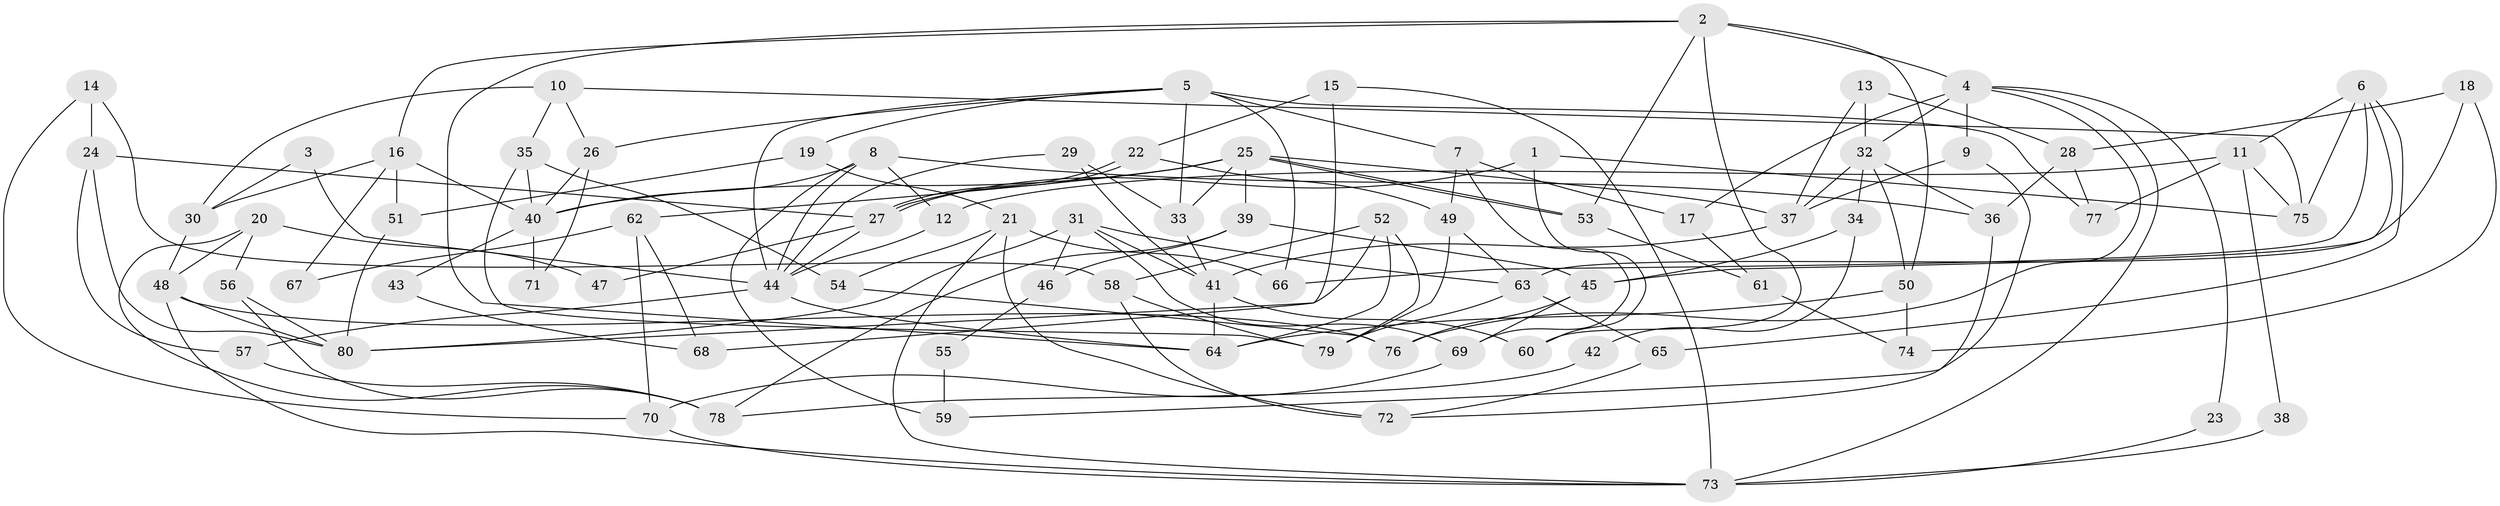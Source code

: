 // Generated by graph-tools (version 1.1) at 2025/26/03/09/25 03:26:18]
// undirected, 80 vertices, 160 edges
graph export_dot {
graph [start="1"]
  node [color=gray90,style=filled];
  1;
  2;
  3;
  4;
  5;
  6;
  7;
  8;
  9;
  10;
  11;
  12;
  13;
  14;
  15;
  16;
  17;
  18;
  19;
  20;
  21;
  22;
  23;
  24;
  25;
  26;
  27;
  28;
  29;
  30;
  31;
  32;
  33;
  34;
  35;
  36;
  37;
  38;
  39;
  40;
  41;
  42;
  43;
  44;
  45;
  46;
  47;
  48;
  49;
  50;
  51;
  52;
  53;
  54;
  55;
  56;
  57;
  58;
  59;
  60;
  61;
  62;
  63;
  64;
  65;
  66;
  67;
  68;
  69;
  70;
  71;
  72;
  73;
  74;
  75;
  76;
  77;
  78;
  79;
  80;
  1 -- 75;
  1 -- 27;
  1 -- 60;
  2 -- 64;
  2 -- 50;
  2 -- 4;
  2 -- 16;
  2 -- 53;
  2 -- 60;
  3 -- 30;
  3 -- 44;
  4 -- 32;
  4 -- 9;
  4 -- 17;
  4 -- 23;
  4 -- 73;
  4 -- 76;
  5 -- 7;
  5 -- 44;
  5 -- 19;
  5 -- 26;
  5 -- 33;
  5 -- 66;
  5 -- 77;
  6 -- 45;
  6 -- 75;
  6 -- 11;
  6 -- 65;
  6 -- 66;
  7 -- 17;
  7 -- 69;
  7 -- 49;
  8 -- 40;
  8 -- 44;
  8 -- 12;
  8 -- 36;
  8 -- 59;
  9 -- 37;
  9 -- 59;
  10 -- 30;
  10 -- 26;
  10 -- 35;
  10 -- 75;
  11 -- 77;
  11 -- 12;
  11 -- 38;
  11 -- 75;
  12 -- 44;
  13 -- 32;
  13 -- 37;
  13 -- 28;
  14 -- 24;
  14 -- 58;
  14 -- 70;
  15 -- 22;
  15 -- 73;
  15 -- 68;
  16 -- 40;
  16 -- 30;
  16 -- 51;
  16 -- 67;
  17 -- 61;
  18 -- 63;
  18 -- 28;
  18 -- 74;
  19 -- 21;
  19 -- 51;
  20 -- 56;
  20 -- 48;
  20 -- 47;
  20 -- 78;
  21 -- 54;
  21 -- 66;
  21 -- 72;
  21 -- 73;
  22 -- 27;
  22 -- 27;
  22 -- 49;
  23 -- 73;
  24 -- 80;
  24 -- 27;
  24 -- 57;
  25 -- 53;
  25 -- 53;
  25 -- 33;
  25 -- 37;
  25 -- 39;
  25 -- 40;
  25 -- 62;
  26 -- 40;
  26 -- 71;
  27 -- 44;
  27 -- 47;
  28 -- 36;
  28 -- 77;
  29 -- 41;
  29 -- 33;
  29 -- 44;
  30 -- 48;
  31 -- 63;
  31 -- 69;
  31 -- 41;
  31 -- 46;
  31 -- 80;
  32 -- 36;
  32 -- 37;
  32 -- 34;
  32 -- 50;
  33 -- 41;
  34 -- 45;
  34 -- 42;
  35 -- 79;
  35 -- 40;
  35 -- 54;
  36 -- 72;
  37 -- 41;
  38 -- 73;
  39 -- 78;
  39 -- 45;
  39 -- 46;
  40 -- 43;
  40 -- 71;
  41 -- 60;
  41 -- 64;
  42 -- 78;
  43 -- 68;
  44 -- 57;
  44 -- 64;
  45 -- 76;
  45 -- 69;
  46 -- 55;
  48 -- 73;
  48 -- 80;
  48 -- 76;
  49 -- 79;
  49 -- 63;
  50 -- 64;
  50 -- 74;
  51 -- 80;
  52 -- 80;
  52 -- 64;
  52 -- 58;
  52 -- 79;
  53 -- 61;
  54 -- 76;
  55 -- 59;
  56 -- 78;
  56 -- 80;
  57 -- 78;
  58 -- 79;
  58 -- 72;
  61 -- 74;
  62 -- 70;
  62 -- 67;
  62 -- 68;
  63 -- 65;
  63 -- 79;
  65 -- 72;
  69 -- 70;
  70 -- 73;
}
